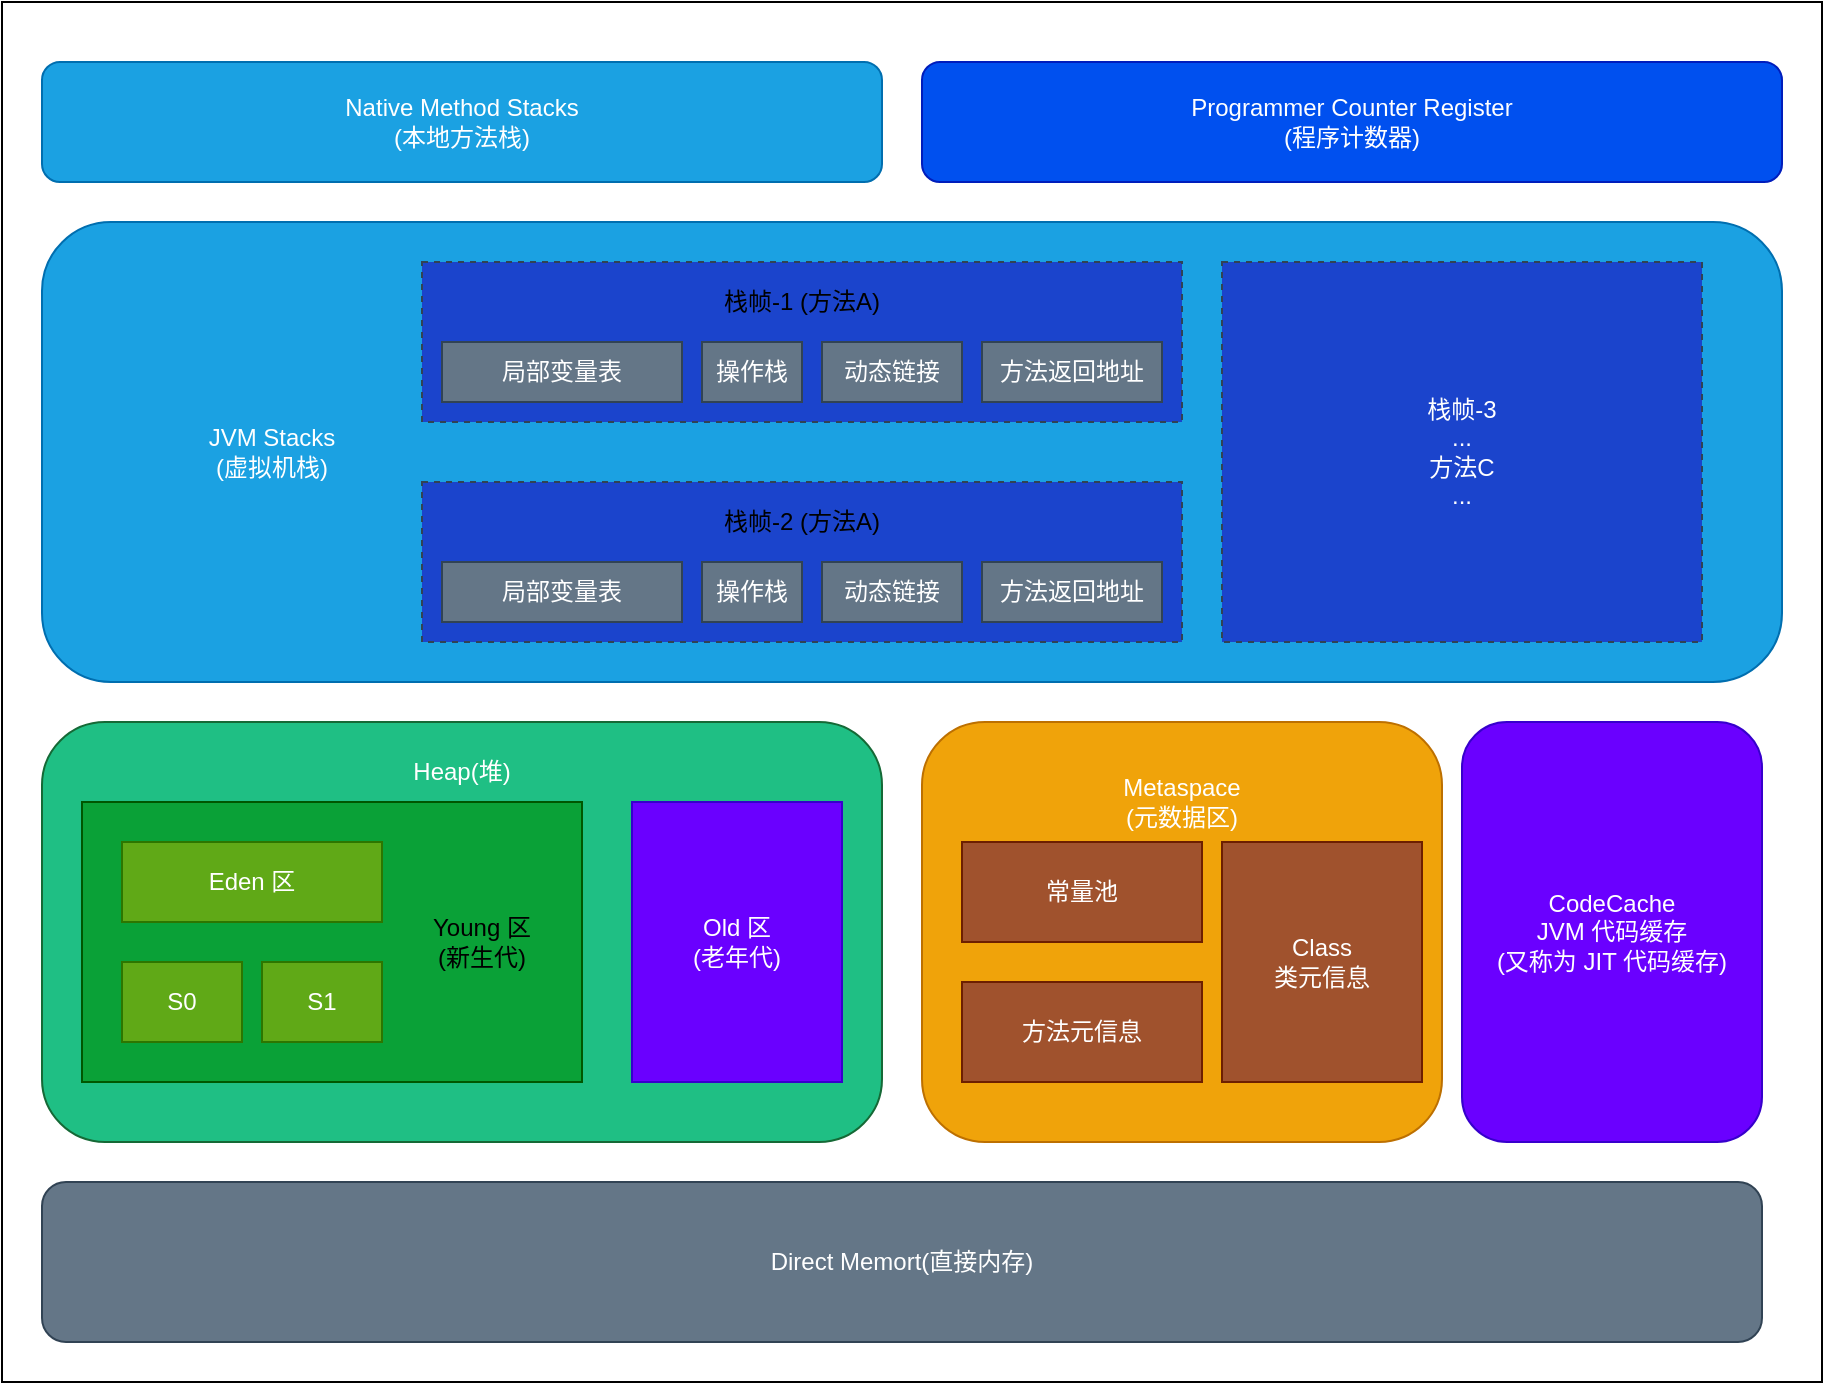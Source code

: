 <mxfile>
    <diagram id="m62yB9BSVfLrakpAHnoV" name="Page-1">
        <mxGraphModel dx="538" dy="1086" grid="1" gridSize="10" guides="1" tooltips="1" connect="1" arrows="1" fold="1" page="1" pageScale="1" pageWidth="850" pageHeight="1100" math="0" shadow="0">
            <root>
                <mxCell id="0"/>
                <mxCell id="1" parent="0"/>
                <mxCell id="3" value="" style="rounded=0;whiteSpace=wrap;html=1;fillColor=none;" parent="1" vertex="1">
                    <mxGeometry x="110" y="230" width="910" height="690" as="geometry"/>
                </mxCell>
                <mxCell id="4" value="Native Method Stacks&lt;br&gt;(本地方法栈)" style="rounded=1;whiteSpace=wrap;html=1;fillColor=#1ba1e2;fontColor=#ffffff;strokeColor=#006EAF;" parent="1" vertex="1">
                    <mxGeometry x="130" y="260" width="420" height="60" as="geometry"/>
                </mxCell>
                <mxCell id="5" value="" style="rounded=1;whiteSpace=wrap;html=1;fillColor=#1ba1e2;fontColor=#ffffff;strokeColor=#006EAF;" parent="1" vertex="1">
                    <mxGeometry x="130" y="340" width="870" height="230" as="geometry"/>
                </mxCell>
                <mxCell id="6" value="Programmer Counter Register&lt;br&gt;(程序计数器)" style="rounded=1;whiteSpace=wrap;html=1;fillColor=#0050ef;fontColor=#ffffff;strokeColor=#001DBC;" parent="1" vertex="1">
                    <mxGeometry x="570" y="260" width="430" height="60" as="geometry"/>
                </mxCell>
                <mxCell id="7" value="" style="rounded=1;whiteSpace=wrap;html=1;fillColor=#1FBF84;fontColor=#ffffff;strokeColor=#156936;" parent="1" vertex="1">
                    <mxGeometry x="130" y="590" width="420" height="210" as="geometry"/>
                </mxCell>
                <mxCell id="8" value="" style="rounded=1;whiteSpace=wrap;html=1;fillColor=#f0a30a;fontColor=#000000;strokeColor=#BD7000;" parent="1" vertex="1">
                    <mxGeometry x="570" y="590" width="260" height="210" as="geometry"/>
                </mxCell>
                <mxCell id="9" value="CodeCache&lt;br&gt;JVM 代码缓存&lt;br&gt;(又称为 JIT 代码缓存)" style="rounded=1;whiteSpace=wrap;html=1;fillColor=#6a00ff;fontColor=#ffffff;strokeColor=#3700CC;" parent="1" vertex="1">
                    <mxGeometry x="840" y="590" width="150" height="210" as="geometry"/>
                </mxCell>
                <mxCell id="10" value="Direct Memort(直接内存)" style="rounded=1;whiteSpace=wrap;html=1;fillColor=#647687;fontColor=#ffffff;strokeColor=#314354;" parent="1" vertex="1">
                    <mxGeometry x="130" y="820" width="860" height="80" as="geometry"/>
                </mxCell>
                <mxCell id="11" value="&lt;span style=&quot;color: rgb(255 , 255 , 255)&quot;&gt;JVM Stacks&lt;/span&gt;&lt;br style=&quot;color: rgb(255 , 255 , 255)&quot;&gt;&lt;span style=&quot;color: rgb(255 , 255 , 255)&quot;&gt;(虚拟机栈)&lt;/span&gt;" style="text;html=1;strokeColor=none;fillColor=none;align=center;verticalAlign=middle;whiteSpace=wrap;rounded=0;" parent="1" vertex="1">
                    <mxGeometry x="160" y="440" width="170" height="30" as="geometry"/>
                </mxCell>
                <mxCell id="12" value="" style="rounded=0;whiteSpace=wrap;html=1;align=center;fillColor=#1B44CC;dashed=1;strokeColor=#314354;fontColor=#ffffff;" parent="1" vertex="1">
                    <mxGeometry x="320" y="360" width="380" height="80" as="geometry"/>
                </mxCell>
                <mxCell id="13" value="栈帧-1 (方法A)" style="text;html=1;strokeColor=none;fillColor=none;align=center;verticalAlign=middle;whiteSpace=wrap;rounded=0;" parent="1" vertex="1">
                    <mxGeometry x="430" y="370" width="160" height="20" as="geometry"/>
                </mxCell>
                <mxCell id="15" value="局部变量表" style="rounded=0;whiteSpace=wrap;html=1;fillColor=#647687;fontColor=#ffffff;strokeColor=#314354;" parent="1" vertex="1">
                    <mxGeometry x="330" y="400" width="120" height="30" as="geometry"/>
                </mxCell>
                <mxCell id="16" value="操作栈" style="rounded=0;whiteSpace=wrap;html=1;fillColor=#647687;fontColor=#ffffff;strokeColor=#314354;" parent="1" vertex="1">
                    <mxGeometry x="460" y="400" width="50" height="30" as="geometry"/>
                </mxCell>
                <mxCell id="17" value="动态链接" style="rounded=0;whiteSpace=wrap;html=1;fillColor=#647687;fontColor=#ffffff;strokeColor=#314354;" parent="1" vertex="1">
                    <mxGeometry x="520" y="400" width="70" height="30" as="geometry"/>
                </mxCell>
                <mxCell id="18" value="方法返回地址" style="rounded=0;whiteSpace=wrap;html=1;fillColor=#647687;fontColor=#ffffff;strokeColor=#314354;" parent="1" vertex="1">
                    <mxGeometry x="600" y="400" width="90" height="30" as="geometry"/>
                </mxCell>
                <mxCell id="19" value="" style="rounded=0;whiteSpace=wrap;html=1;align=center;fillColor=#1B44CC;dashed=1;strokeColor=#314354;fontColor=#ffffff;" parent="1" vertex="1">
                    <mxGeometry x="320" y="470" width="380" height="80" as="geometry"/>
                </mxCell>
                <mxCell id="20" value="栈帧-2 (方法A)" style="text;html=1;strokeColor=none;fillColor=none;align=center;verticalAlign=middle;whiteSpace=wrap;rounded=0;" parent="1" vertex="1">
                    <mxGeometry x="430" y="480" width="160" height="20" as="geometry"/>
                </mxCell>
                <mxCell id="21" value="局部变量表" style="rounded=0;whiteSpace=wrap;html=1;fillColor=#647687;fontColor=#ffffff;strokeColor=#314354;" parent="1" vertex="1">
                    <mxGeometry x="330" y="510" width="120" height="30" as="geometry"/>
                </mxCell>
                <mxCell id="22" value="操作栈" style="rounded=0;whiteSpace=wrap;html=1;fillColor=#647687;fontColor=#ffffff;strokeColor=#314354;" parent="1" vertex="1">
                    <mxGeometry x="460" y="510" width="50" height="30" as="geometry"/>
                </mxCell>
                <mxCell id="23" value="动态链接" style="rounded=0;whiteSpace=wrap;html=1;fillColor=#647687;fontColor=#ffffff;strokeColor=#314354;" parent="1" vertex="1">
                    <mxGeometry x="520" y="510" width="70" height="30" as="geometry"/>
                </mxCell>
                <mxCell id="24" value="方法返回地址" style="rounded=0;whiteSpace=wrap;html=1;fillColor=#647687;fontColor=#ffffff;strokeColor=#314354;" parent="1" vertex="1">
                    <mxGeometry x="600" y="510" width="90" height="30" as="geometry"/>
                </mxCell>
                <mxCell id="32" value="栈帧-3&lt;br&gt;...&lt;br&gt;方法C&lt;br&gt;..." style="rounded=0;whiteSpace=wrap;html=1;dashed=1;fillColor=#1B44CC;strokeColor=#314354;fontColor=#ffffff;" parent="1" vertex="1">
                    <mxGeometry x="720" y="360" width="240" height="190" as="geometry"/>
                </mxCell>
                <mxCell id="33" value="&lt;span style=&quot;color: rgb(255 , 255 , 255)&quot;&gt;Heap(堆)&lt;/span&gt;" style="text;html=1;strokeColor=none;fillColor=none;align=center;verticalAlign=middle;whiteSpace=wrap;rounded=0;dashed=1;" parent="1" vertex="1">
                    <mxGeometry x="310" y="600" width="60" height="30" as="geometry"/>
                </mxCell>
                <mxCell id="34" value="" style="rounded=0;whiteSpace=wrap;html=1;strokeColor=#005700;strokeWidth=1;fillColor=#0AA137;fontColor=#ffffff;" parent="1" vertex="1">
                    <mxGeometry x="150" y="630" width="250" height="140" as="geometry"/>
                </mxCell>
                <mxCell id="35" value="Old 区&lt;br&gt;(老年代)" style="rounded=0;whiteSpace=wrap;html=1;strokeColor=#3700CC;strokeWidth=1;fillColor=#6a00ff;fontColor=#ffffff;" parent="1" vertex="1">
                    <mxGeometry x="425" y="630" width="105" height="140" as="geometry"/>
                </mxCell>
                <mxCell id="36" value="Eden 区" style="rounded=0;whiteSpace=wrap;html=1;strokeColor=#2D7600;strokeWidth=1;fillColor=#60a917;fontColor=#ffffff;" parent="1" vertex="1">
                    <mxGeometry x="170" y="650" width="130" height="40" as="geometry"/>
                </mxCell>
                <mxCell id="37" value="S0" style="rounded=0;whiteSpace=wrap;html=1;strokeColor=#2D7600;strokeWidth=1;fillColor=#60a917;fontColor=#ffffff;" parent="1" vertex="1">
                    <mxGeometry x="170" y="710" width="60" height="40" as="geometry"/>
                </mxCell>
                <mxCell id="38" value="S1" style="rounded=0;whiteSpace=wrap;html=1;strokeColor=#2D7600;strokeWidth=1;fillColor=#60a917;fontColor=#ffffff;" parent="1" vertex="1">
                    <mxGeometry x="240" y="710" width="60" height="40" as="geometry"/>
                </mxCell>
                <mxCell id="39" value="Young 区&lt;br&gt;(新生代)" style="text;html=1;strokeColor=none;fillColor=none;align=center;verticalAlign=middle;whiteSpace=wrap;rounded=0;" parent="1" vertex="1">
                    <mxGeometry x="310" y="670" width="80" height="60" as="geometry"/>
                </mxCell>
                <mxCell id="40" value="&lt;span style=&quot;color: rgb(255 , 255 , 255)&quot;&gt;Metaspace&lt;br&gt;(元数据区)&lt;/span&gt;" style="text;html=1;strokeColor=none;fillColor=none;align=center;verticalAlign=middle;whiteSpace=wrap;rounded=0;" parent="1" vertex="1">
                    <mxGeometry x="665" y="610" width="70" height="40" as="geometry"/>
                </mxCell>
                <mxCell id="41" value="常量池" style="rounded=0;whiteSpace=wrap;html=1;strokeColor=#6D1F00;strokeWidth=1;fillColor=#a0522d;fontColor=#ffffff;" parent="1" vertex="1">
                    <mxGeometry x="590" y="650" width="120" height="50" as="geometry"/>
                </mxCell>
                <mxCell id="42" value="方法元信息" style="rounded=0;whiteSpace=wrap;html=1;strokeColor=#6D1F00;strokeWidth=1;fillColor=#a0522d;fontColor=#ffffff;" parent="1" vertex="1">
                    <mxGeometry x="590" y="720" width="120" height="50" as="geometry"/>
                </mxCell>
                <mxCell id="45" value="Class&lt;br&gt;类元信息" style="rounded=0;whiteSpace=wrap;html=1;strokeColor=#6D1F00;strokeWidth=1;fillColor=#a0522d;fontColor=#ffffff;" parent="1" vertex="1">
                    <mxGeometry x="720" y="650" width="100" height="120" as="geometry"/>
                </mxCell>
            </root>
        </mxGraphModel>
    </diagram>
</mxfile>
